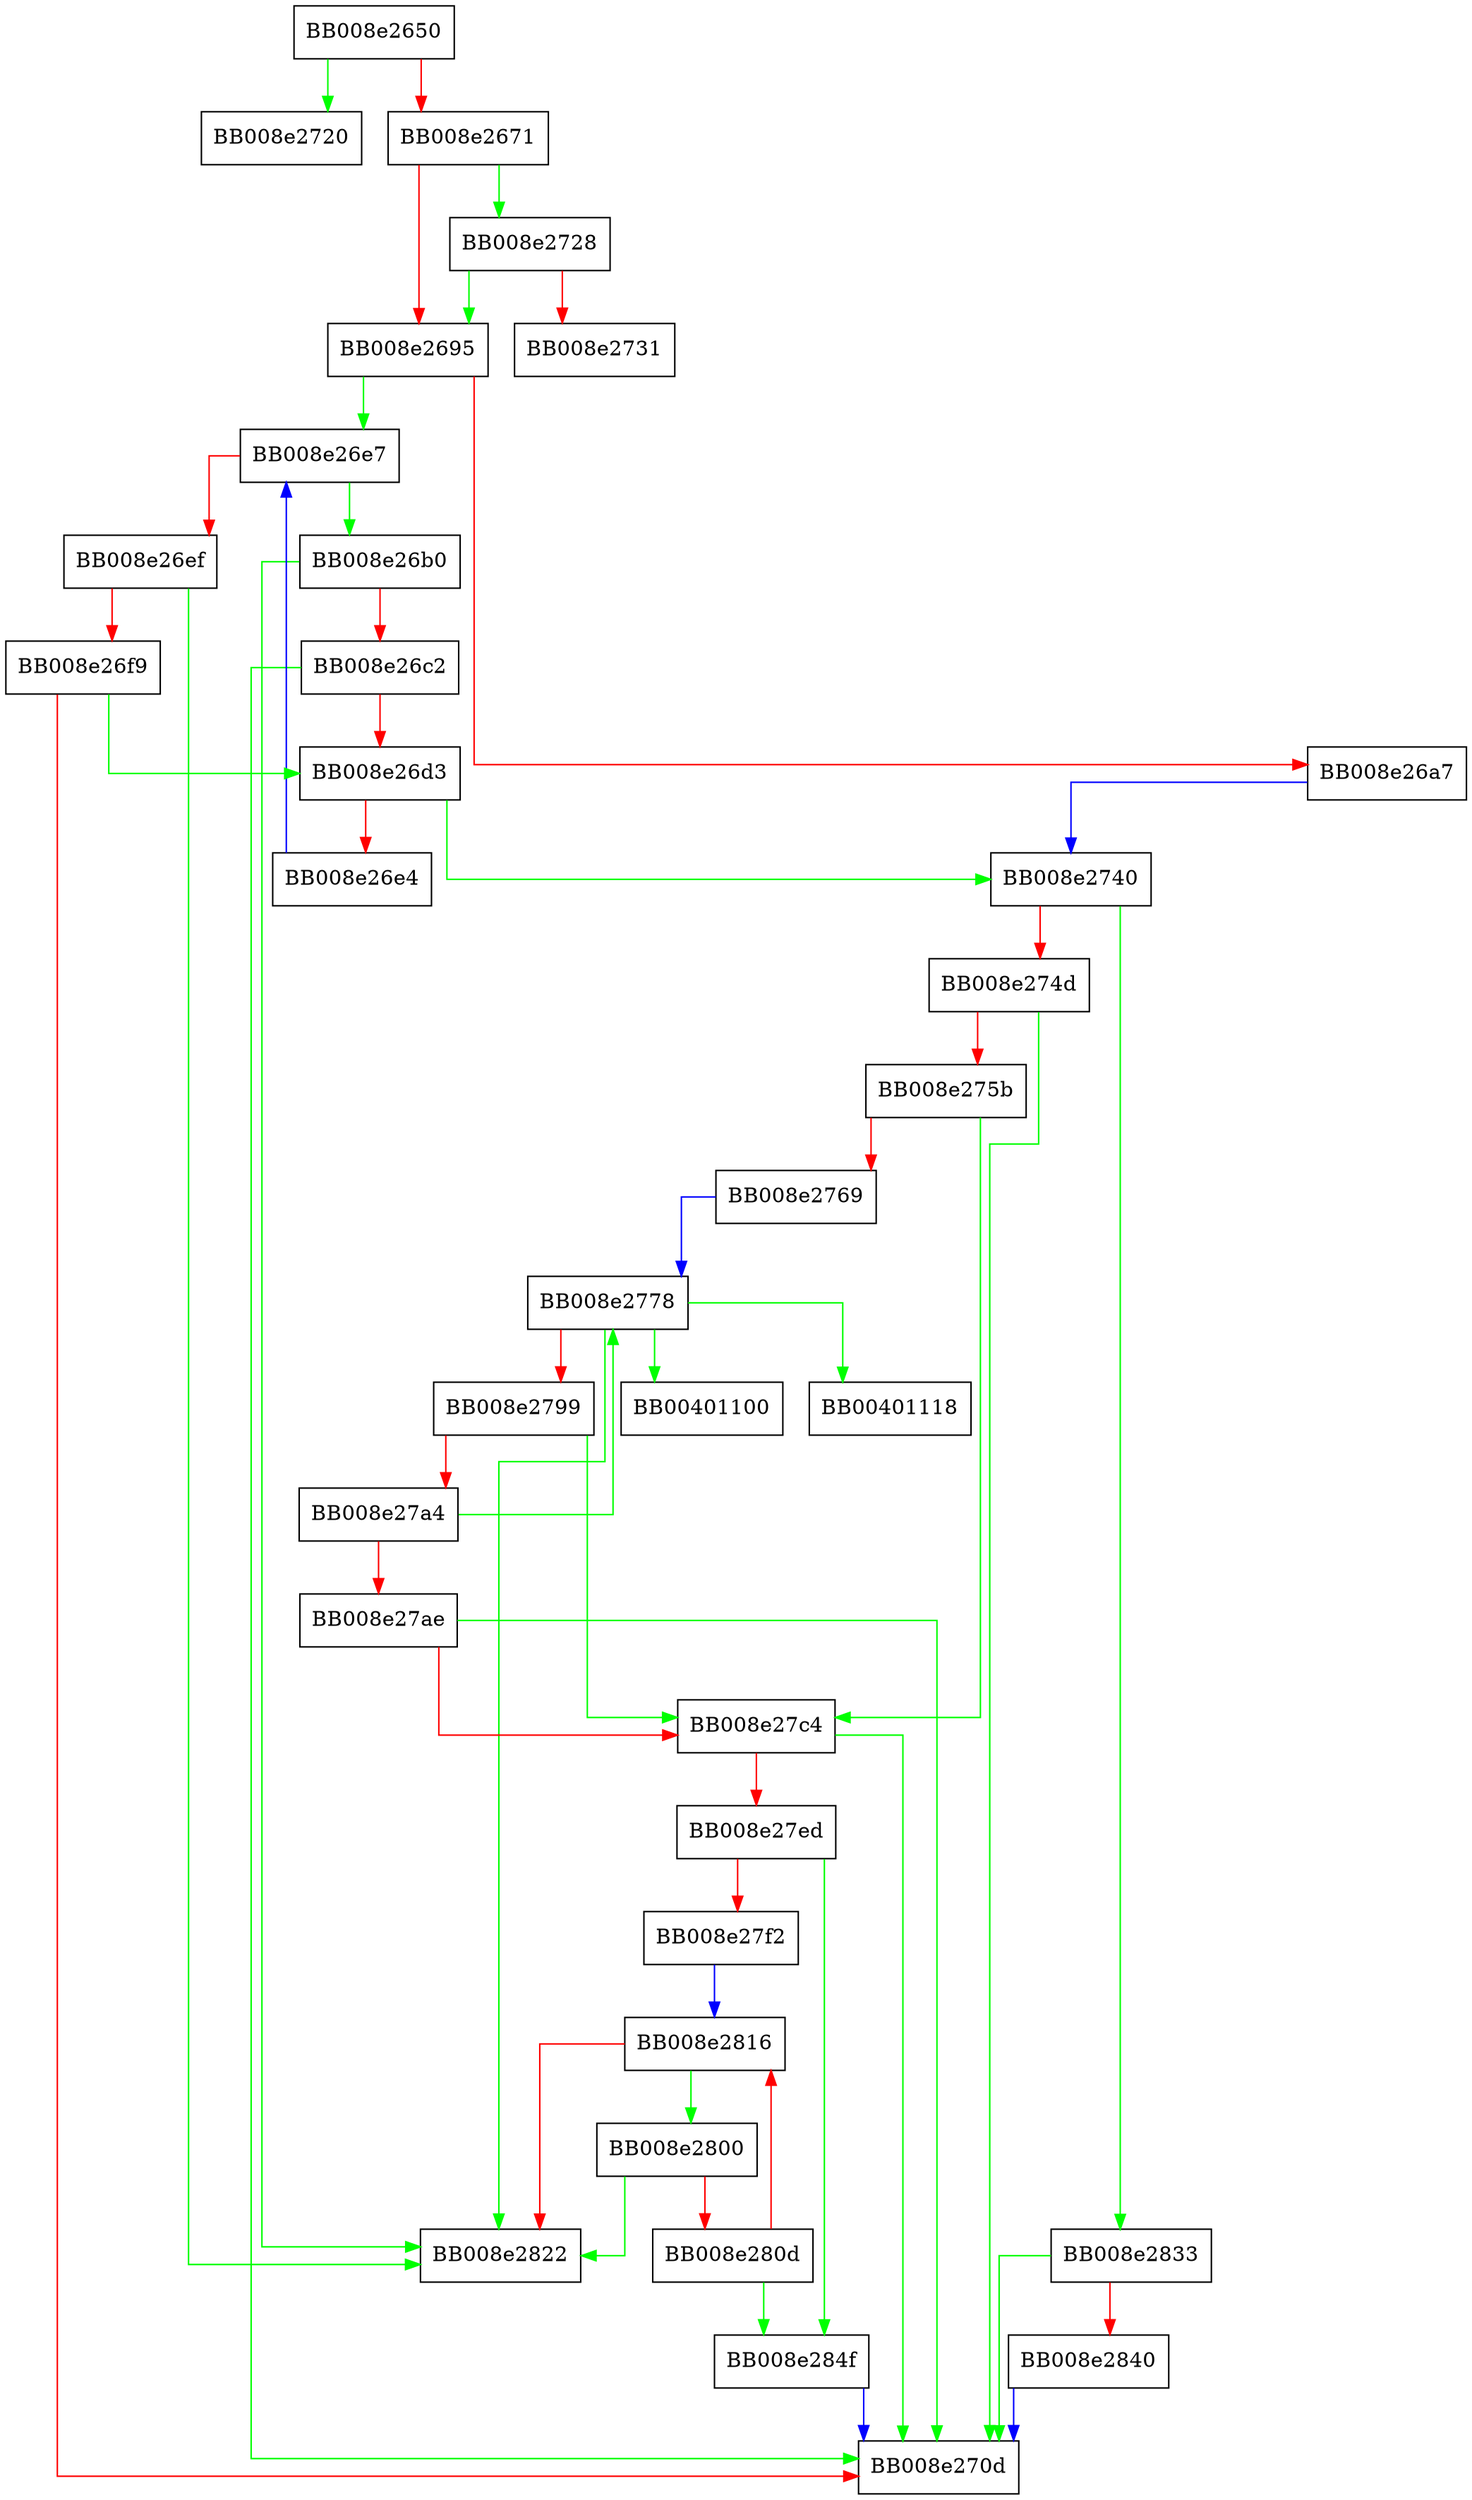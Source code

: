 digraph resolv_conf_matches {
  node [shape="box"];
  graph [splines=ortho];
  BB008e2650 -> BB008e2720 [color="green"];
  BB008e2650 -> BB008e2671 [color="red"];
  BB008e2671 -> BB008e2728 [color="green"];
  BB008e2671 -> BB008e2695 [color="red"];
  BB008e2695 -> BB008e26e7 [color="green"];
  BB008e2695 -> BB008e26a7 [color="red"];
  BB008e26a7 -> BB008e2740 [color="blue"];
  BB008e26b0 -> BB008e2822 [color="green"];
  BB008e26b0 -> BB008e26c2 [color="red"];
  BB008e26c2 -> BB008e270d [color="green"];
  BB008e26c2 -> BB008e26d3 [color="red"];
  BB008e26d3 -> BB008e2740 [color="green"];
  BB008e26d3 -> BB008e26e4 [color="red"];
  BB008e26e4 -> BB008e26e7 [color="blue"];
  BB008e26e7 -> BB008e26b0 [color="green"];
  BB008e26e7 -> BB008e26ef [color="red"];
  BB008e26ef -> BB008e2822 [color="green"];
  BB008e26ef -> BB008e26f9 [color="red"];
  BB008e26f9 -> BB008e26d3 [color="green"];
  BB008e26f9 -> BB008e270d [color="red"];
  BB008e2728 -> BB008e2695 [color="green"];
  BB008e2728 -> BB008e2731 [color="red"];
  BB008e2740 -> BB008e2833 [color="green"];
  BB008e2740 -> BB008e274d [color="red"];
  BB008e274d -> BB008e270d [color="green"];
  BB008e274d -> BB008e275b [color="red"];
  BB008e275b -> BB008e27c4 [color="green"];
  BB008e275b -> BB008e2769 [color="red"];
  BB008e2769 -> BB008e2778 [color="blue"];
  BB008e2778 -> BB00401100 [color="green"];
  BB008e2778 -> BB00401118 [color="green"];
  BB008e2778 -> BB008e2822 [color="green"];
  BB008e2778 -> BB008e2799 [color="red"];
  BB008e2799 -> BB008e27c4 [color="green"];
  BB008e2799 -> BB008e27a4 [color="red"];
  BB008e27a4 -> BB008e2778 [color="green"];
  BB008e27a4 -> BB008e27ae [color="red"];
  BB008e27ae -> BB008e270d [color="green"];
  BB008e27ae -> BB008e27c4 [color="red"];
  BB008e27c4 -> BB008e270d [color="green"];
  BB008e27c4 -> BB008e27ed [color="red"];
  BB008e27ed -> BB008e284f [color="green"];
  BB008e27ed -> BB008e27f2 [color="red"];
  BB008e27f2 -> BB008e2816 [color="blue"];
  BB008e2800 -> BB008e2822 [color="green"];
  BB008e2800 -> BB008e280d [color="red"];
  BB008e280d -> BB008e284f [color="green"];
  BB008e280d -> BB008e2816 [color="red"];
  BB008e2816 -> BB008e2800 [color="green"];
  BB008e2816 -> BB008e2822 [color="red"];
  BB008e2833 -> BB008e270d [color="green"];
  BB008e2833 -> BB008e2840 [color="red"];
  BB008e2840 -> BB008e270d [color="blue"];
  BB008e284f -> BB008e270d [color="blue"];
}